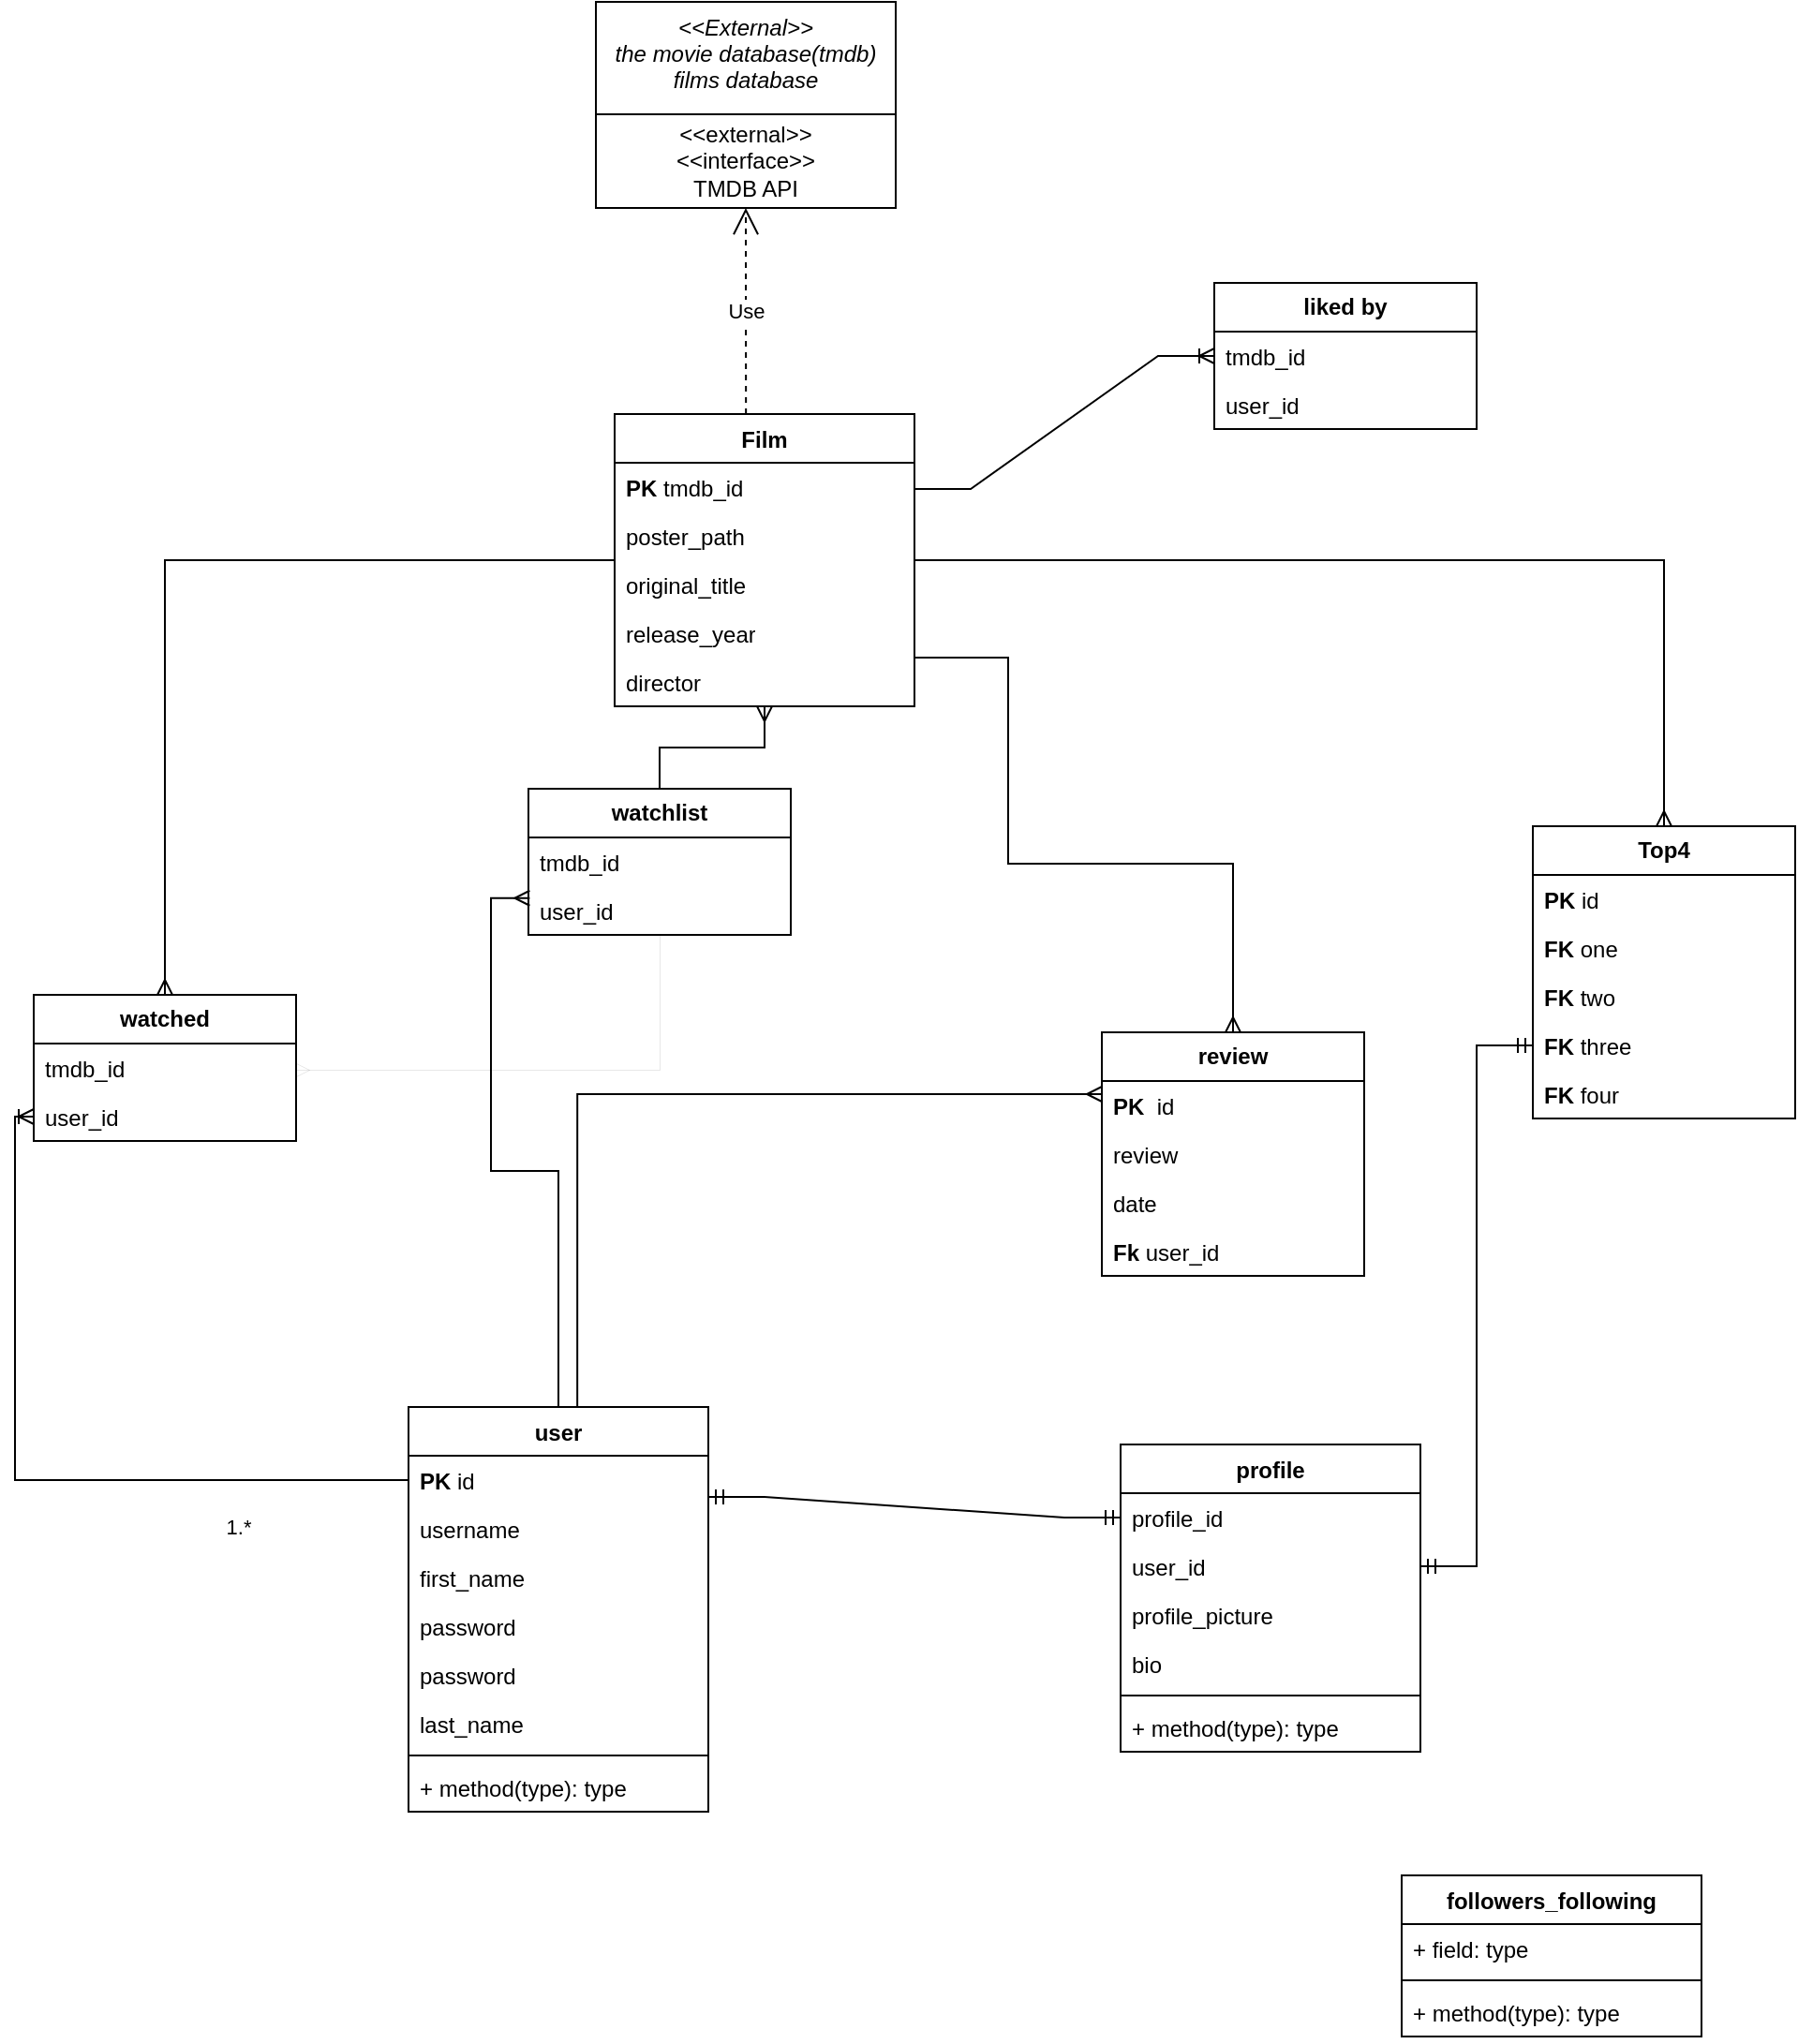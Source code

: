 <mxfile version="21.1.8" type="github">
  <diagram id="C5RBs43oDa-KdzZeNtuy" name="Page-1">
    <mxGraphModel dx="2442" dy="2051" grid="1" gridSize="10" guides="1" tooltips="1" connect="1" arrows="1" fold="1" page="1" pageScale="1" pageWidth="827" pageHeight="1169" math="0" shadow="0">
      <root>
        <mxCell id="WIyWlLk6GJQsqaUBKTNV-0" />
        <mxCell id="WIyWlLk6GJQsqaUBKTNV-1" parent="WIyWlLk6GJQsqaUBKTNV-0" />
        <mxCell id="dcX_wQZem7m3OoflAhKU-13" value="&lt;&lt;External&gt;&gt;&#xa;the movie database(tmdb)&#xa;films database" style="swimlane;fontStyle=2;align=center;verticalAlign=top;childLayout=stackLayout;horizontal=1;startSize=60;horizontalStack=0;resizeParent=1;resizeLast=0;collapsible=1;marginBottom=0;rounded=0;shadow=0;strokeWidth=1;" parent="WIyWlLk6GJQsqaUBKTNV-1" vertex="1">
          <mxGeometry x="310" y="-70" width="160" height="110" as="geometry">
            <mxRectangle x="230" y="140" width="160" height="26" as="alternateBounds" />
          </mxGeometry>
        </mxCell>
        <mxCell id="dcX_wQZem7m3OoflAhKU-41" value="&amp;lt;&amp;lt;external&amp;gt;&amp;gt;&lt;br&gt;&amp;lt;&amp;lt;interface&amp;gt;&amp;gt;&lt;br&gt;TMDB API" style="html=1;whiteSpace=wrap;" parent="dcX_wQZem7m3OoflAhKU-13" vertex="1">
          <mxGeometry y="60" width="160" height="50" as="geometry" />
        </mxCell>
        <mxCell id="7ND9i_QEat0nGkHAkOIM-76" value="" style="edgeStyle=orthogonalEdgeStyle;rounded=0;orthogonalLoop=1;jettySize=auto;html=1;endArrow=ERmany;endFill=0;entryX=0.5;entryY=0;entryDx=0;entryDy=0;" edge="1" parent="WIyWlLk6GJQsqaUBKTNV-1" source="7ND9i_QEat0nGkHAkOIM-0" target="7ND9i_QEat0nGkHAkOIM-63">
          <mxGeometry relative="1" as="geometry">
            <mxPoint x="530" y="407" as="targetPoint" />
            <Array as="points">
              <mxPoint x="530" y="280" />
              <mxPoint x="530" y="390" />
              <mxPoint x="650" y="390" />
            </Array>
          </mxGeometry>
        </mxCell>
        <mxCell id="7ND9i_QEat0nGkHAkOIM-92" value="" style="edgeStyle=orthogonalEdgeStyle;rounded=0;orthogonalLoop=1;jettySize=auto;html=1;endArrow=ERmany;endFill=0;entryX=0.5;entryY=0;entryDx=0;entryDy=0;entryPerimeter=0;" edge="1" parent="WIyWlLk6GJQsqaUBKTNV-1" source="7ND9i_QEat0nGkHAkOIM-0" target="7ND9i_QEat0nGkHAkOIM-38">
          <mxGeometry relative="1" as="geometry">
            <mxPoint x="160" y="228" as="targetPoint" />
          </mxGeometry>
        </mxCell>
        <mxCell id="7ND9i_QEat0nGkHAkOIM-111" value="" style="edgeStyle=orthogonalEdgeStyle;rounded=0;orthogonalLoop=1;jettySize=auto;html=1;endArrow=ERmany;endFill=0;entryX=0.5;entryY=0;entryDx=0;entryDy=0;entryPerimeter=0;" edge="1" parent="WIyWlLk6GJQsqaUBKTNV-1" source="7ND9i_QEat0nGkHAkOIM-0" target="7ND9i_QEat0nGkHAkOIM-99">
          <mxGeometry relative="1" as="geometry">
            <mxPoint x="640" y="220" as="targetPoint" />
          </mxGeometry>
        </mxCell>
        <mxCell id="7ND9i_QEat0nGkHAkOIM-0" value="Film" style="swimlane;fontStyle=1;align=center;verticalAlign=top;childLayout=stackLayout;horizontal=1;startSize=26;horizontalStack=0;resizeParent=1;resizeParentMax=0;resizeLast=0;collapsible=1;marginBottom=0;whiteSpace=wrap;html=1;" vertex="1" parent="WIyWlLk6GJQsqaUBKTNV-1">
          <mxGeometry x="320" y="150" width="160" height="156" as="geometry" />
        </mxCell>
        <mxCell id="7ND9i_QEat0nGkHAkOIM-1" value="&lt;b&gt;PK &lt;/b&gt;tmdb_id" style="text;strokeColor=none;fillColor=none;align=left;verticalAlign=top;spacingLeft=4;spacingRight=4;overflow=hidden;rotatable=0;points=[[0,0.5],[1,0.5]];portConstraint=eastwest;whiteSpace=wrap;html=1;" vertex="1" parent="7ND9i_QEat0nGkHAkOIM-0">
          <mxGeometry y="26" width="160" height="26" as="geometry" />
        </mxCell>
        <mxCell id="7ND9i_QEat0nGkHAkOIM-10" value="poster_path" style="text;strokeColor=none;fillColor=none;align=left;verticalAlign=top;spacingLeft=4;spacingRight=4;overflow=hidden;rotatable=0;points=[[0,0.5],[1,0.5]];portConstraint=eastwest;whiteSpace=wrap;html=1;" vertex="1" parent="7ND9i_QEat0nGkHAkOIM-0">
          <mxGeometry y="52" width="160" height="26" as="geometry" />
        </mxCell>
        <mxCell id="7ND9i_QEat0nGkHAkOIM-9" value="original_title" style="text;strokeColor=none;fillColor=none;align=left;verticalAlign=top;spacingLeft=4;spacingRight=4;overflow=hidden;rotatable=0;points=[[0,0.5],[1,0.5]];portConstraint=eastwest;whiteSpace=wrap;html=1;" vertex="1" parent="7ND9i_QEat0nGkHAkOIM-0">
          <mxGeometry y="78" width="160" height="26" as="geometry" />
        </mxCell>
        <mxCell id="7ND9i_QEat0nGkHAkOIM-12" value="release_year" style="text;strokeColor=none;fillColor=none;align=left;verticalAlign=top;spacingLeft=4;spacingRight=4;overflow=hidden;rotatable=0;points=[[0,0.5],[1,0.5]];portConstraint=eastwest;whiteSpace=wrap;html=1;" vertex="1" parent="7ND9i_QEat0nGkHAkOIM-0">
          <mxGeometry y="104" width="160" height="26" as="geometry" />
        </mxCell>
        <mxCell id="7ND9i_QEat0nGkHAkOIM-11" value="director" style="text;strokeColor=none;fillColor=none;align=left;verticalAlign=top;spacingLeft=4;spacingRight=4;overflow=hidden;rotatable=0;points=[[0,0.5],[1,0.5]];portConstraint=eastwest;whiteSpace=wrap;html=1;" vertex="1" parent="7ND9i_QEat0nGkHAkOIM-0">
          <mxGeometry y="130" width="160" height="26" as="geometry" />
        </mxCell>
        <mxCell id="7ND9i_QEat0nGkHAkOIM-4" value="Use" style="endArrow=open;endSize=12;dashed=1;html=1;rounded=0;exitX=0.438;exitY=0;exitDx=0;exitDy=0;exitPerimeter=0;entryX=0.5;entryY=1;entryDx=0;entryDy=0;" edge="1" parent="WIyWlLk6GJQsqaUBKTNV-1" source="7ND9i_QEat0nGkHAkOIM-0" target="dcX_wQZem7m3OoflAhKU-13">
          <mxGeometry width="160" relative="1" as="geometry">
            <mxPoint x="280" y="90" as="sourcePoint" />
            <mxPoint x="410" y="60" as="targetPoint" />
          </mxGeometry>
        </mxCell>
        <mxCell id="7ND9i_QEat0nGkHAkOIM-84" value="" style="edgeStyle=orthogonalEdgeStyle;rounded=0;orthogonalLoop=1;jettySize=auto;html=1;endArrow=ERmany;endFill=0;exitX=0.563;exitY=0;exitDx=0;exitDy=0;exitPerimeter=0;entryX=0;entryY=0.269;entryDx=0;entryDy=0;entryPerimeter=0;" edge="1" parent="WIyWlLk6GJQsqaUBKTNV-1" source="7ND9i_QEat0nGkHAkOIM-17" target="7ND9i_QEat0nGkHAkOIM-64">
          <mxGeometry relative="1" as="geometry">
            <mxPoint x="410" y="530" as="targetPoint" />
          </mxGeometry>
        </mxCell>
        <mxCell id="7ND9i_QEat0nGkHAkOIM-98" value="" style="edgeStyle=orthogonalEdgeStyle;rounded=0;orthogonalLoop=1;jettySize=auto;html=1;endArrow=ERmany;endFill=0;entryX=0.005;entryY=0.245;entryDx=0;entryDy=0;entryPerimeter=0;" edge="1" parent="WIyWlLk6GJQsqaUBKTNV-1" source="7ND9i_QEat0nGkHAkOIM-17" target="7ND9i_QEat0nGkHAkOIM-52">
          <mxGeometry relative="1" as="geometry">
            <mxPoint x="220" y="450" as="targetPoint" />
          </mxGeometry>
        </mxCell>
        <mxCell id="7ND9i_QEat0nGkHAkOIM-17" value="user" style="swimlane;fontStyle=1;align=center;verticalAlign=top;childLayout=stackLayout;horizontal=1;startSize=26;horizontalStack=0;resizeParent=1;resizeParentMax=0;resizeLast=0;collapsible=1;marginBottom=0;whiteSpace=wrap;html=1;" vertex="1" parent="WIyWlLk6GJQsqaUBKTNV-1">
          <mxGeometry x="210" y="680" width="160" height="216" as="geometry" />
        </mxCell>
        <mxCell id="7ND9i_QEat0nGkHAkOIM-18" value="&lt;b&gt;PK &lt;/b&gt;id" style="text;strokeColor=none;fillColor=none;align=left;verticalAlign=top;spacingLeft=4;spacingRight=4;overflow=hidden;rotatable=0;points=[[0,0.5],[1,0.5]];portConstraint=eastwest;whiteSpace=wrap;html=1;" vertex="1" parent="7ND9i_QEat0nGkHAkOIM-17">
          <mxGeometry y="26" width="160" height="26" as="geometry" />
        </mxCell>
        <mxCell id="7ND9i_QEat0nGkHAkOIM-23" value="username" style="text;strokeColor=none;fillColor=none;align=left;verticalAlign=top;spacingLeft=4;spacingRight=4;overflow=hidden;rotatable=0;points=[[0,0.5],[1,0.5]];portConstraint=eastwest;whiteSpace=wrap;html=1;" vertex="1" parent="7ND9i_QEat0nGkHAkOIM-17">
          <mxGeometry y="52" width="160" height="26" as="geometry" />
        </mxCell>
        <mxCell id="7ND9i_QEat0nGkHAkOIM-25" value="first_name" style="text;strokeColor=none;fillColor=none;align=left;verticalAlign=top;spacingLeft=4;spacingRight=4;overflow=hidden;rotatable=0;points=[[0,0.5],[1,0.5]];portConstraint=eastwest;whiteSpace=wrap;html=1;" vertex="1" parent="7ND9i_QEat0nGkHAkOIM-17">
          <mxGeometry y="78" width="160" height="26" as="geometry" />
        </mxCell>
        <mxCell id="7ND9i_QEat0nGkHAkOIM-45" value="password" style="text;strokeColor=none;fillColor=none;align=left;verticalAlign=top;spacingLeft=4;spacingRight=4;overflow=hidden;rotatable=0;points=[[0,0.5],[1,0.5]];portConstraint=eastwest;whiteSpace=wrap;html=1;" vertex="1" parent="7ND9i_QEat0nGkHAkOIM-17">
          <mxGeometry y="104" width="160" height="26" as="geometry" />
        </mxCell>
        <mxCell id="7ND9i_QEat0nGkHAkOIM-27" value="password" style="text;strokeColor=none;fillColor=none;align=left;verticalAlign=top;spacingLeft=4;spacingRight=4;overflow=hidden;rotatable=0;points=[[0,0.5],[1,0.5]];portConstraint=eastwest;whiteSpace=wrap;html=1;" vertex="1" parent="7ND9i_QEat0nGkHAkOIM-17">
          <mxGeometry y="130" width="160" height="26" as="geometry" />
        </mxCell>
        <mxCell id="7ND9i_QEat0nGkHAkOIM-26" value="last_name" style="text;strokeColor=none;fillColor=none;align=left;verticalAlign=top;spacingLeft=4;spacingRight=4;overflow=hidden;rotatable=0;points=[[0,0.5],[1,0.5]];portConstraint=eastwest;whiteSpace=wrap;html=1;" vertex="1" parent="7ND9i_QEat0nGkHAkOIM-17">
          <mxGeometry y="156" width="160" height="26" as="geometry" />
        </mxCell>
        <mxCell id="7ND9i_QEat0nGkHAkOIM-19" value="" style="line;strokeWidth=1;fillColor=none;align=left;verticalAlign=middle;spacingTop=-1;spacingLeft=3;spacingRight=3;rotatable=0;labelPosition=right;points=[];portConstraint=eastwest;strokeColor=inherit;" vertex="1" parent="7ND9i_QEat0nGkHAkOIM-17">
          <mxGeometry y="182" width="160" height="8" as="geometry" />
        </mxCell>
        <mxCell id="7ND9i_QEat0nGkHAkOIM-20" value="+ method(type): type" style="text;strokeColor=none;fillColor=none;align=left;verticalAlign=top;spacingLeft=4;spacingRight=4;overflow=hidden;rotatable=0;points=[[0,0.5],[1,0.5]];portConstraint=eastwest;whiteSpace=wrap;html=1;" vertex="1" parent="7ND9i_QEat0nGkHAkOIM-17">
          <mxGeometry y="190" width="160" height="26" as="geometry" />
        </mxCell>
        <mxCell id="7ND9i_QEat0nGkHAkOIM-28" value="profile" style="swimlane;fontStyle=1;align=center;verticalAlign=top;childLayout=stackLayout;horizontal=1;startSize=26;horizontalStack=0;resizeParent=1;resizeParentMax=0;resizeLast=0;collapsible=1;marginBottom=0;whiteSpace=wrap;html=1;" vertex="1" parent="WIyWlLk6GJQsqaUBKTNV-1">
          <mxGeometry x="590" y="700" width="160" height="164" as="geometry" />
        </mxCell>
        <mxCell id="7ND9i_QEat0nGkHAkOIM-29" value="profile_id" style="text;strokeColor=none;fillColor=none;align=left;verticalAlign=top;spacingLeft=4;spacingRight=4;overflow=hidden;rotatable=0;points=[[0,0.5],[1,0.5]];portConstraint=eastwest;whiteSpace=wrap;html=1;" vertex="1" parent="7ND9i_QEat0nGkHAkOIM-28">
          <mxGeometry y="26" width="160" height="26" as="geometry" />
        </mxCell>
        <mxCell id="7ND9i_QEat0nGkHAkOIM-36" value="user_id" style="text;strokeColor=none;fillColor=none;align=left;verticalAlign=top;spacingLeft=4;spacingRight=4;overflow=hidden;rotatable=0;points=[[0,0.5],[1,0.5]];portConstraint=eastwest;whiteSpace=wrap;html=1;" vertex="1" parent="7ND9i_QEat0nGkHAkOIM-28">
          <mxGeometry y="52" width="160" height="26" as="geometry" />
        </mxCell>
        <mxCell id="7ND9i_QEat0nGkHAkOIM-35" value="profile_picture" style="text;strokeColor=none;fillColor=none;align=left;verticalAlign=top;spacingLeft=4;spacingRight=4;overflow=hidden;rotatable=0;points=[[0,0.5],[1,0.5]];portConstraint=eastwest;whiteSpace=wrap;html=1;" vertex="1" parent="7ND9i_QEat0nGkHAkOIM-28">
          <mxGeometry y="78" width="160" height="26" as="geometry" />
        </mxCell>
        <mxCell id="7ND9i_QEat0nGkHAkOIM-34" value="bio" style="text;strokeColor=none;fillColor=none;align=left;verticalAlign=top;spacingLeft=4;spacingRight=4;overflow=hidden;rotatable=0;points=[[0,0.5],[1,0.5]];portConstraint=eastwest;whiteSpace=wrap;html=1;" vertex="1" parent="7ND9i_QEat0nGkHAkOIM-28">
          <mxGeometry y="104" width="160" height="26" as="geometry" />
        </mxCell>
        <mxCell id="7ND9i_QEat0nGkHAkOIM-30" value="" style="line;strokeWidth=1;fillColor=none;align=left;verticalAlign=middle;spacingTop=-1;spacingLeft=3;spacingRight=3;rotatable=0;labelPosition=right;points=[];portConstraint=eastwest;strokeColor=inherit;" vertex="1" parent="7ND9i_QEat0nGkHAkOIM-28">
          <mxGeometry y="130" width="160" height="8" as="geometry" />
        </mxCell>
        <mxCell id="7ND9i_QEat0nGkHAkOIM-31" value="+ method(type): type" style="text;strokeColor=none;fillColor=none;align=left;verticalAlign=top;spacingLeft=4;spacingRight=4;overflow=hidden;rotatable=0;points=[[0,0.5],[1,0.5]];portConstraint=eastwest;whiteSpace=wrap;html=1;" vertex="1" parent="7ND9i_QEat0nGkHAkOIM-28">
          <mxGeometry y="138" width="160" height="26" as="geometry" />
        </mxCell>
        <mxCell id="7ND9i_QEat0nGkHAkOIM-37" value="" style="edgeStyle=entityRelationEdgeStyle;fontSize=12;html=1;endArrow=ERmandOne;startArrow=ERmandOne;rounded=0;entryX=0;entryY=0.5;entryDx=0;entryDy=0;" edge="1" parent="WIyWlLk6GJQsqaUBKTNV-1" target="7ND9i_QEat0nGkHAkOIM-29">
          <mxGeometry width="100" height="100" relative="1" as="geometry">
            <mxPoint x="370" y="728" as="sourcePoint" />
            <mxPoint x="450" y="360" as="targetPoint" />
          </mxGeometry>
        </mxCell>
        <mxCell id="7ND9i_QEat0nGkHAkOIM-38" value="watched" style="swimlane;fontStyle=1;childLayout=stackLayout;horizontal=1;startSize=26;fillColor=none;horizontalStack=0;resizeParent=1;resizeParentMax=0;resizeLast=0;collapsible=1;marginBottom=0;whiteSpace=wrap;html=1;" vertex="1" parent="WIyWlLk6GJQsqaUBKTNV-1">
          <mxGeometry x="10" y="460" width="140" height="78" as="geometry" />
        </mxCell>
        <mxCell id="7ND9i_QEat0nGkHAkOIM-39" value="tmdb_id" style="text;strokeColor=none;fillColor=none;align=left;verticalAlign=top;spacingLeft=4;spacingRight=4;overflow=hidden;rotatable=0;points=[[0,0.5],[1,0.5]];portConstraint=eastwest;whiteSpace=wrap;html=1;" vertex="1" parent="7ND9i_QEat0nGkHAkOIM-38">
          <mxGeometry y="26" width="140" height="26" as="geometry" />
        </mxCell>
        <mxCell id="7ND9i_QEat0nGkHAkOIM-40" value="user_id" style="text;strokeColor=none;fillColor=none;align=left;verticalAlign=top;spacingLeft=4;spacingRight=4;overflow=hidden;rotatable=0;points=[[0,0.5],[1,0.5]];portConstraint=eastwest;whiteSpace=wrap;html=1;" vertex="1" parent="7ND9i_QEat0nGkHAkOIM-38">
          <mxGeometry y="52" width="140" height="26" as="geometry" />
        </mxCell>
        <mxCell id="7ND9i_QEat0nGkHAkOIM-42" value="" style="edgeStyle=orthogonalEdgeStyle;fontSize=12;html=1;endArrow=ERoneToMany;rounded=0;exitX=0;exitY=0.5;exitDx=0;exitDy=0;entryX=0;entryY=0.5;entryDx=0;entryDy=0;" edge="1" parent="WIyWlLk6GJQsqaUBKTNV-1" source="7ND9i_QEat0nGkHAkOIM-18" target="7ND9i_QEat0nGkHAkOIM-40">
          <mxGeometry width="100" height="100" relative="1" as="geometry">
            <mxPoint x="350" y="520" as="sourcePoint" />
            <mxPoint x="450" y="420" as="targetPoint" />
          </mxGeometry>
        </mxCell>
        <mxCell id="7ND9i_QEat0nGkHAkOIM-44" value="1.*" style="edgeLabel;html=1;align=center;verticalAlign=middle;resizable=0;points=[];" vertex="1" connectable="0" parent="7ND9i_QEat0nGkHAkOIM-42">
          <mxGeometry x="-0.677" y="-4" relative="1" as="geometry">
            <mxPoint x="-24" y="29" as="offset" />
          </mxGeometry>
        </mxCell>
        <mxCell id="7ND9i_QEat0nGkHAkOIM-62" value="" style="edgeStyle=orthogonalEdgeStyle;rounded=0;orthogonalLoop=1;jettySize=auto;html=1;entryX=0.5;entryY=1;entryDx=0;entryDy=0;endArrow=ERmany;endFill=0;" edge="1" parent="WIyWlLk6GJQsqaUBKTNV-1" source="7ND9i_QEat0nGkHAkOIM-50" target="7ND9i_QEat0nGkHAkOIM-0">
          <mxGeometry relative="1" as="geometry">
            <mxPoint x="530" y="250" as="targetPoint" />
          </mxGeometry>
        </mxCell>
        <mxCell id="7ND9i_QEat0nGkHAkOIM-94" value="" style="edgeStyle=orthogonalEdgeStyle;rounded=0;orthogonalLoop=1;jettySize=auto;html=1;strokeWidth=0;endArrow=ERmany;endFill=0;entryX=1;entryY=0.538;entryDx=0;entryDy=0;entryPerimeter=0;" edge="1" parent="WIyWlLk6GJQsqaUBKTNV-1" source="7ND9i_QEat0nGkHAkOIM-50" target="7ND9i_QEat0nGkHAkOIM-39">
          <mxGeometry relative="1" as="geometry">
            <mxPoint x="130" y="380" as="targetPoint" />
          </mxGeometry>
        </mxCell>
        <mxCell id="7ND9i_QEat0nGkHAkOIM-50" value="watchlist" style="swimlane;fontStyle=1;childLayout=stackLayout;horizontal=1;startSize=26;fillColor=none;horizontalStack=0;resizeParent=1;resizeParentMax=0;resizeLast=0;collapsible=1;marginBottom=0;whiteSpace=wrap;html=1;" vertex="1" parent="WIyWlLk6GJQsqaUBKTNV-1">
          <mxGeometry x="274" y="350" width="140" height="78" as="geometry" />
        </mxCell>
        <mxCell id="7ND9i_QEat0nGkHAkOIM-51" value="tmdb_id" style="text;strokeColor=none;fillColor=none;align=left;verticalAlign=top;spacingLeft=4;spacingRight=4;overflow=hidden;rotatable=0;points=[[0,0.5],[1,0.5]];portConstraint=eastwest;whiteSpace=wrap;html=1;" vertex="1" parent="7ND9i_QEat0nGkHAkOIM-50">
          <mxGeometry y="26" width="140" height="26" as="geometry" />
        </mxCell>
        <mxCell id="7ND9i_QEat0nGkHAkOIM-52" value="user_id" style="text;strokeColor=none;fillColor=none;align=left;verticalAlign=top;spacingLeft=4;spacingRight=4;overflow=hidden;rotatable=0;points=[[0,0.5],[1,0.5]];portConstraint=eastwest;whiteSpace=wrap;html=1;" vertex="1" parent="7ND9i_QEat0nGkHAkOIM-50">
          <mxGeometry y="52" width="140" height="26" as="geometry" />
        </mxCell>
        <mxCell id="7ND9i_QEat0nGkHAkOIM-55" value="liked by" style="swimlane;fontStyle=1;childLayout=stackLayout;horizontal=1;startSize=26;fillColor=none;horizontalStack=0;resizeParent=1;resizeParentMax=0;resizeLast=0;collapsible=1;marginBottom=0;whiteSpace=wrap;html=1;" vertex="1" parent="WIyWlLk6GJQsqaUBKTNV-1">
          <mxGeometry x="640" y="80" width="140" height="78" as="geometry" />
        </mxCell>
        <mxCell id="7ND9i_QEat0nGkHAkOIM-56" value="tmdb_id" style="text;strokeColor=none;fillColor=none;align=left;verticalAlign=top;spacingLeft=4;spacingRight=4;overflow=hidden;rotatable=0;points=[[0,0.5],[1,0.5]];portConstraint=eastwest;whiteSpace=wrap;html=1;" vertex="1" parent="7ND9i_QEat0nGkHAkOIM-55">
          <mxGeometry y="26" width="140" height="26" as="geometry" />
        </mxCell>
        <mxCell id="7ND9i_QEat0nGkHAkOIM-57" value="user_id" style="text;strokeColor=none;fillColor=none;align=left;verticalAlign=top;spacingLeft=4;spacingRight=4;overflow=hidden;rotatable=0;points=[[0,0.5],[1,0.5]];portConstraint=eastwest;whiteSpace=wrap;html=1;" vertex="1" parent="7ND9i_QEat0nGkHAkOIM-55">
          <mxGeometry y="52" width="140" height="26" as="geometry" />
        </mxCell>
        <mxCell id="7ND9i_QEat0nGkHAkOIM-59" value="" style="edgeStyle=entityRelationEdgeStyle;fontSize=12;html=1;endArrow=ERoneToMany;rounded=0;exitX=1;exitY=0.538;exitDx=0;exitDy=0;exitPerimeter=0;entryX=0;entryY=0.5;entryDx=0;entryDy=0;" edge="1" parent="WIyWlLk6GJQsqaUBKTNV-1" source="7ND9i_QEat0nGkHAkOIM-1" target="7ND9i_QEat0nGkHAkOIM-55">
          <mxGeometry width="100" height="100" relative="1" as="geometry">
            <mxPoint x="580" y="160" as="sourcePoint" />
            <mxPoint x="660" y="230" as="targetPoint" />
          </mxGeometry>
        </mxCell>
        <mxCell id="7ND9i_QEat0nGkHAkOIM-63" value="&lt;b&gt;review&lt;/b&gt;" style="swimlane;fontStyle=0;childLayout=stackLayout;horizontal=1;startSize=26;fillColor=none;horizontalStack=0;resizeParent=1;resizeParentMax=0;resizeLast=0;collapsible=1;marginBottom=0;whiteSpace=wrap;html=1;" vertex="1" parent="WIyWlLk6GJQsqaUBKTNV-1">
          <mxGeometry x="580" y="480" width="140" height="130" as="geometry" />
        </mxCell>
        <mxCell id="7ND9i_QEat0nGkHAkOIM-64" value="PK&amp;nbsp; &lt;span style=&quot;font-weight: normal;&quot;&gt;id&lt;/span&gt;" style="text;strokeColor=none;fillColor=none;align=left;verticalAlign=top;spacingLeft=4;spacingRight=4;overflow=hidden;rotatable=0;points=[[0,0.5],[1,0.5]];portConstraint=eastwest;whiteSpace=wrap;html=1;fontStyle=1" vertex="1" parent="7ND9i_QEat0nGkHAkOIM-63">
          <mxGeometry y="26" width="140" height="26" as="geometry" />
        </mxCell>
        <mxCell id="7ND9i_QEat0nGkHAkOIM-65" value="review&lt;br&gt;" style="text;strokeColor=none;fillColor=none;align=left;verticalAlign=top;spacingLeft=4;spacingRight=4;overflow=hidden;rotatable=0;points=[[0,0.5],[1,0.5]];portConstraint=eastwest;whiteSpace=wrap;html=1;" vertex="1" parent="7ND9i_QEat0nGkHAkOIM-63">
          <mxGeometry y="52" width="140" height="26" as="geometry" />
        </mxCell>
        <mxCell id="7ND9i_QEat0nGkHAkOIM-77" value="date" style="text;strokeColor=none;fillColor=none;align=left;verticalAlign=top;spacingLeft=4;spacingRight=4;overflow=hidden;rotatable=0;points=[[0,0.5],[1,0.5]];portConstraint=eastwest;whiteSpace=wrap;html=1;" vertex="1" parent="7ND9i_QEat0nGkHAkOIM-63">
          <mxGeometry y="78" width="140" height="26" as="geometry" />
        </mxCell>
        <mxCell id="7ND9i_QEat0nGkHAkOIM-66" value="&lt;b&gt;Fk &lt;/b&gt;user_id" style="text;strokeColor=none;fillColor=none;align=left;verticalAlign=top;spacingLeft=4;spacingRight=4;overflow=hidden;rotatable=0;points=[[0,0.5],[1,0.5]];portConstraint=eastwest;whiteSpace=wrap;html=1;" vertex="1" parent="7ND9i_QEat0nGkHAkOIM-63">
          <mxGeometry y="104" width="140" height="26" as="geometry" />
        </mxCell>
        <mxCell id="7ND9i_QEat0nGkHAkOIM-99" value="Top4" style="swimlane;fontStyle=1;childLayout=stackLayout;horizontal=1;startSize=26;fillColor=none;horizontalStack=0;resizeParent=1;resizeParentMax=0;resizeLast=0;collapsible=1;marginBottom=0;whiteSpace=wrap;html=1;" vertex="1" parent="WIyWlLk6GJQsqaUBKTNV-1">
          <mxGeometry x="810" y="370" width="140" height="156" as="geometry" />
        </mxCell>
        <mxCell id="7ND9i_QEat0nGkHAkOIM-100" value="&lt;b&gt;PK &lt;/b&gt;id" style="text;strokeColor=none;fillColor=none;align=left;verticalAlign=top;spacingLeft=4;spacingRight=4;overflow=hidden;rotatable=0;points=[[0,0.5],[1,0.5]];portConstraint=eastwest;whiteSpace=wrap;html=1;" vertex="1" parent="7ND9i_QEat0nGkHAkOIM-99">
          <mxGeometry y="26" width="140" height="26" as="geometry" />
        </mxCell>
        <mxCell id="7ND9i_QEat0nGkHAkOIM-101" value="FK &lt;span style=&quot;font-weight: normal;&quot;&gt;one&lt;/span&gt;" style="text;strokeColor=none;fillColor=none;align=left;verticalAlign=top;spacingLeft=4;spacingRight=4;overflow=hidden;rotatable=0;points=[[0,0.5],[1,0.5]];portConstraint=eastwest;whiteSpace=wrap;html=1;fontStyle=1" vertex="1" parent="7ND9i_QEat0nGkHAkOIM-99">
          <mxGeometry y="52" width="140" height="26" as="geometry" />
        </mxCell>
        <mxCell id="7ND9i_QEat0nGkHAkOIM-103" value="FK &lt;span style=&quot;font-weight: normal;&quot;&gt;two&lt;/span&gt;" style="text;strokeColor=none;fillColor=none;align=left;verticalAlign=top;spacingLeft=4;spacingRight=4;overflow=hidden;rotatable=0;points=[[0,0.5],[1,0.5]];portConstraint=eastwest;whiteSpace=wrap;html=1;fontStyle=1" vertex="1" parent="7ND9i_QEat0nGkHAkOIM-99">
          <mxGeometry y="78" width="140" height="26" as="geometry" />
        </mxCell>
        <mxCell id="7ND9i_QEat0nGkHAkOIM-104" value="FK &lt;span style=&quot;font-weight: normal;&quot;&gt;three&lt;/span&gt;" style="text;strokeColor=none;fillColor=none;align=left;verticalAlign=top;spacingLeft=4;spacingRight=4;overflow=hidden;rotatable=0;points=[[0,0.5],[1,0.5]];portConstraint=eastwest;whiteSpace=wrap;html=1;fontStyle=1" vertex="1" parent="7ND9i_QEat0nGkHAkOIM-99">
          <mxGeometry y="104" width="140" height="26" as="geometry" />
        </mxCell>
        <mxCell id="7ND9i_QEat0nGkHAkOIM-105" value="FK &lt;span style=&quot;font-weight: 400;&quot;&gt;four&lt;/span&gt;" style="text;strokeColor=none;fillColor=none;align=left;verticalAlign=top;spacingLeft=4;spacingRight=4;overflow=hidden;rotatable=0;points=[[0,0.5],[1,0.5]];portConstraint=eastwest;whiteSpace=wrap;html=1;fontStyle=1" vertex="1" parent="7ND9i_QEat0nGkHAkOIM-99">
          <mxGeometry y="130" width="140" height="26" as="geometry" />
        </mxCell>
        <mxCell id="7ND9i_QEat0nGkHAkOIM-116" value="" style="edgeStyle=entityRelationEdgeStyle;fontSize=12;html=1;endArrow=ERmandOne;startArrow=ERmandOne;rounded=0;exitX=1;exitY=0.5;exitDx=0;exitDy=0;entryX=0;entryY=0.5;entryDx=0;entryDy=0;" edge="1" parent="WIyWlLk6GJQsqaUBKTNV-1" source="7ND9i_QEat0nGkHAkOIM-36" target="7ND9i_QEat0nGkHAkOIM-104">
          <mxGeometry width="100" height="100" relative="1" as="geometry">
            <mxPoint x="760" y="750" as="sourcePoint" />
            <mxPoint x="860" y="650" as="targetPoint" />
          </mxGeometry>
        </mxCell>
        <mxCell id="7ND9i_QEat0nGkHAkOIM-117" value="followers_following" style="swimlane;fontStyle=1;align=center;verticalAlign=top;childLayout=stackLayout;horizontal=1;startSize=26;horizontalStack=0;resizeParent=1;resizeParentMax=0;resizeLast=0;collapsible=1;marginBottom=0;whiteSpace=wrap;html=1;" vertex="1" parent="WIyWlLk6GJQsqaUBKTNV-1">
          <mxGeometry x="740" y="930" width="160" height="86" as="geometry" />
        </mxCell>
        <mxCell id="7ND9i_QEat0nGkHAkOIM-118" value="+ field: type" style="text;strokeColor=none;fillColor=none;align=left;verticalAlign=top;spacingLeft=4;spacingRight=4;overflow=hidden;rotatable=0;points=[[0,0.5],[1,0.5]];portConstraint=eastwest;whiteSpace=wrap;html=1;" vertex="1" parent="7ND9i_QEat0nGkHAkOIM-117">
          <mxGeometry y="26" width="160" height="26" as="geometry" />
        </mxCell>
        <mxCell id="7ND9i_QEat0nGkHAkOIM-119" value="" style="line;strokeWidth=1;fillColor=none;align=left;verticalAlign=middle;spacingTop=-1;spacingLeft=3;spacingRight=3;rotatable=0;labelPosition=right;points=[];portConstraint=eastwest;strokeColor=inherit;" vertex="1" parent="7ND9i_QEat0nGkHAkOIM-117">
          <mxGeometry y="52" width="160" height="8" as="geometry" />
        </mxCell>
        <mxCell id="7ND9i_QEat0nGkHAkOIM-120" value="+ method(type): type" style="text;strokeColor=none;fillColor=none;align=left;verticalAlign=top;spacingLeft=4;spacingRight=4;overflow=hidden;rotatable=0;points=[[0,0.5],[1,0.5]];portConstraint=eastwest;whiteSpace=wrap;html=1;" vertex="1" parent="7ND9i_QEat0nGkHAkOIM-117">
          <mxGeometry y="60" width="160" height="26" as="geometry" />
        </mxCell>
      </root>
    </mxGraphModel>
  </diagram>
</mxfile>
